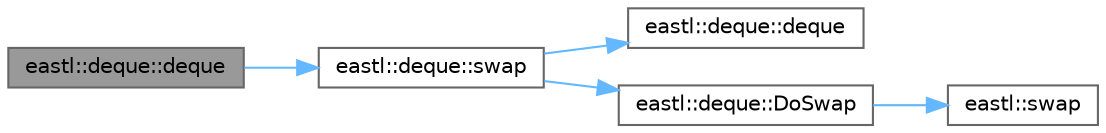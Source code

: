 digraph "eastl::deque::deque"
{
 // LATEX_PDF_SIZE
  bgcolor="transparent";
  edge [fontname=Helvetica,fontsize=10,labelfontname=Helvetica,labelfontsize=10];
  node [fontname=Helvetica,fontsize=10,shape=box,height=0.2,width=0.4];
  rankdir="LR";
  Node1 [id="Node000001",label="eastl::deque::deque",height=0.2,width=0.4,color="gray40", fillcolor="grey60", style="filled", fontcolor="black",tooltip=" "];
  Node1 -> Node2 [id="edge5_Node000001_Node000002",color="steelblue1",style="solid",tooltip=" "];
  Node2 [id="Node000002",label="eastl::deque::swap",height=0.2,width=0.4,color="grey40", fillcolor="white", style="filled",URL="$classeastl_1_1deque.html#ae74fcd395e0749f91dc65f7bb4251f7f",tooltip=" "];
  Node2 -> Node3 [id="edge6_Node000002_Node000003",color="steelblue1",style="solid",tooltip=" "];
  Node3 [id="Node000003",label="eastl::deque::deque",height=0.2,width=0.4,color="grey40", fillcolor="white", style="filled",URL="$classeastl_1_1deque.html#a9ba3803a5801ce8f4bba07d69e15cbf3",tooltip=" "];
  Node2 -> Node4 [id="edge7_Node000002_Node000004",color="steelblue1",style="solid",tooltip=" "];
  Node4 [id="Node000004",label="eastl::deque::DoSwap",height=0.2,width=0.4,color="grey40", fillcolor="white", style="filled",URL="$classeastl_1_1deque.html#aa4df9ff5a8c5c9e3fae7c51cc655e62a",tooltip=" "];
  Node4 -> Node5 [id="edge8_Node000004_Node000005",color="steelblue1",style="solid",tooltip=" "];
  Node5 [id="Node000005",label="eastl::swap",height=0.2,width=0.4,color="grey40", fillcolor="white", style="filled",URL="$namespaceeastl.html#a98898432a5e178e354c5af6abeb58f8b",tooltip=" "];
}
